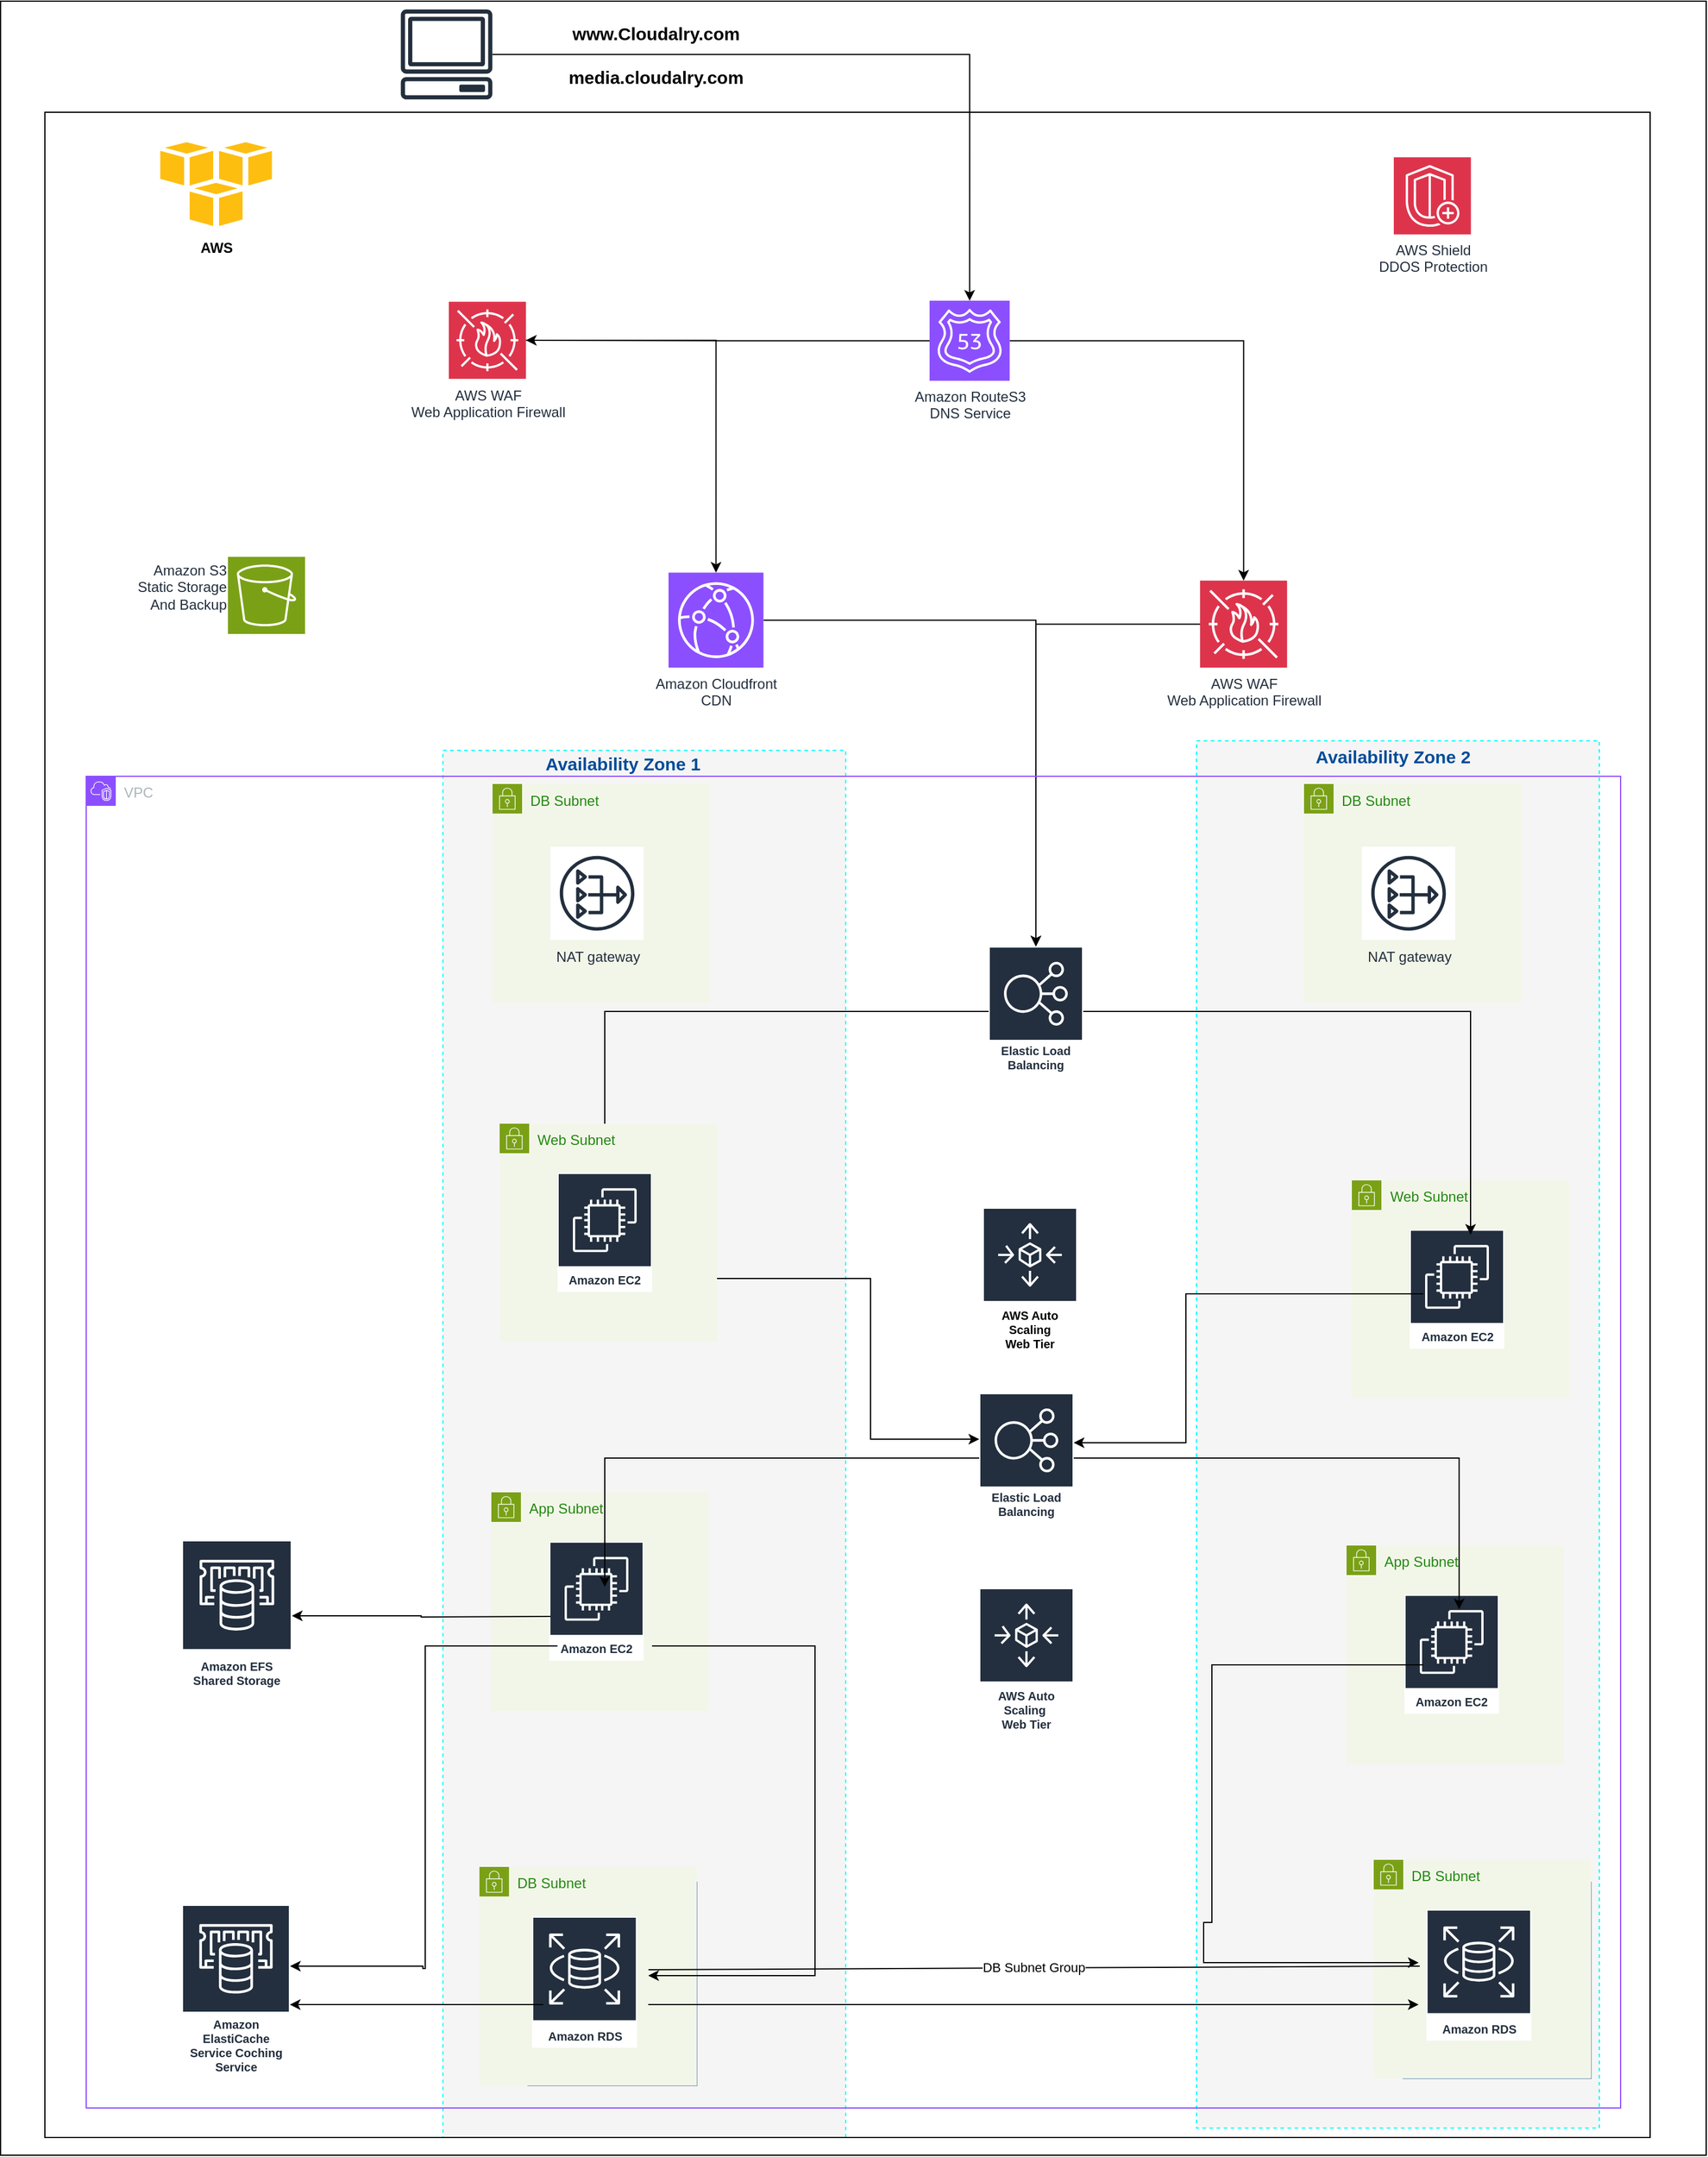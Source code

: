 <mxfile version="24.7.14">
  <diagram name="Trang-1" id="BCW86AvQRxxNYKVffXOL">
    <mxGraphModel dx="3932" dy="2974" grid="0" gridSize="10" guides="0" tooltips="1" connect="1" arrows="1" fold="1" page="1" pageScale="1" pageWidth="827" pageHeight="1169" math="0" shadow="0">
      <root>
        <mxCell id="0" />
        <mxCell id="1" parent="0" />
        <mxCell id="HA4qfqaHJR27PfEg_uMK-111" value="" style="rounded=0;whiteSpace=wrap;html=1;fillColor=#f5f5f5;fontColor=#333333;strokeColor=#00FFFF;dashed=1;" vertex="1" parent="1">
          <mxGeometry x="-83" width="341" height="1174" as="geometry" />
        </mxCell>
        <mxCell id="HA4qfqaHJR27PfEg_uMK-110" value="" style="rounded=0;whiteSpace=wrap;html=1;fillColor=#f5f5f5;fontColor=#333333;strokeColor=#00FFFF;dashed=1;" vertex="1" parent="1">
          <mxGeometry x="555" y="-8" width="341" height="1174" as="geometry" />
        </mxCell>
        <mxCell id="HA4qfqaHJR27PfEg_uMK-103" style="edgeStyle=orthogonalEdgeStyle;rounded=0;orthogonalLoop=1;jettySize=auto;html=1;" edge="1" parent="1" source="HA4qfqaHJR27PfEg_uMK-73" target="HA4qfqaHJR27PfEg_uMK-24">
          <mxGeometry relative="1" as="geometry">
            <mxPoint x="399.983" y="-369" as="targetPoint" />
          </mxGeometry>
        </mxCell>
        <mxCell id="HA4qfqaHJR27PfEg_uMK-104" style="edgeStyle=orthogonalEdgeStyle;rounded=0;orthogonalLoop=1;jettySize=auto;html=1;" edge="1" parent="1" source="HA4qfqaHJR27PfEg_uMK-74" target="HA4qfqaHJR27PfEg_uMK-24">
          <mxGeometry relative="1" as="geometry">
            <mxPoint x="399.983" y="-373" as="targetPoint" />
          </mxGeometry>
        </mxCell>
        <mxCell id="HA4qfqaHJR27PfEg_uMK-205" value="" style="rounded=0;whiteSpace=wrap;html=1;fillColor=none;" vertex="1" parent="1">
          <mxGeometry x="-420" y="-540" width="1359" height="1714" as="geometry" />
        </mxCell>
        <mxCell id="HA4qfqaHJR27PfEg_uMK-210" value="" style="rounded=0;whiteSpace=wrap;html=1;fillColor=none;" vertex="1" parent="1">
          <mxGeometry x="-457.5" y="-634" width="1444" height="1823" as="geometry" />
        </mxCell>
        <mxCell id="HA4qfqaHJR27PfEg_uMK-214" value="" style="group" vertex="1" connectable="0" parent="1">
          <mxGeometry x="-385" y="-21" width="1299" height="1170" as="geometry" />
        </mxCell>
        <mxCell id="HA4qfqaHJR27PfEg_uMK-47" value="" style="group;fillColor=#dae8fc;strokeColor=none;" vertex="1" connectable="0" parent="HA4qfqaHJR27PfEg_uMK-214">
          <mxGeometry x="1113" y="694" width="138" height="185" as="geometry" />
        </mxCell>
        <mxCell id="HA4qfqaHJR27PfEg_uMK-48" value="Amazon EC2" style="sketch=0;outlineConnect=0;fontColor=#232F3E;gradientColor=none;strokeColor=#ffffff;fillColor=#232F3E;dashed=0;verticalLabelPosition=middle;verticalAlign=bottom;align=center;html=1;whiteSpace=wrap;fontSize=10;fontStyle=1;spacing=3;shape=mxgraph.aws4.productIcon;prIcon=mxgraph.aws4.ec2;" vertex="1" parent="HA4qfqaHJR27PfEg_uMK-47">
          <mxGeometry x="19" y="51" width="80" height="100" as="geometry" />
        </mxCell>
        <mxCell id="HA4qfqaHJR27PfEg_uMK-49" value="&lt;b&gt;App Subnet&lt;/b&gt;" style="sketch=0;pointerEvents=1;shadow=0;dashed=0;html=1;strokeColor=none;labelPosition=right;verticalLabelPosition=middle;verticalAlign=middle;outlineConnect=0;align=left;shape=mxgraph.office.security.lock_protected;fillColor=#2072B8;" vertex="1" parent="HA4qfqaHJR27PfEg_uMK-47">
          <mxGeometry width="19" height="26" as="geometry" />
        </mxCell>
        <mxCell id="HA4qfqaHJR27PfEg_uMK-156" value="&lt;div&gt;&lt;div&gt;App Subnet&lt;/div&gt;&lt;/div&gt;&lt;div&gt;&lt;br&gt;&lt;/div&gt;" style="points=[[0,0],[0.25,0],[0.5,0],[0.75,0],[1,0],[1,0.25],[1,0.5],[1,0.75],[1,1],[0.75,1],[0.5,1],[0.25,1],[0,1],[0,0.75],[0,0.5],[0,0.25]];outlineConnect=0;gradientColor=none;html=1;whiteSpace=wrap;fontSize=12;fontStyle=0;container=1;pointerEvents=0;collapsible=0;recursiveResize=0;shape=mxgraph.aws4.group;grIcon=mxgraph.aws4.group_security_group;grStroke=0;strokeColor=#7AA116;fillColor=#F2F6E8;verticalAlign=top;align=left;spacingLeft=30;fontColor=#248814;dashed=0;" vertex="1" parent="HA4qfqaHJR27PfEg_uMK-47">
          <mxGeometry x="-46" width="184" height="185" as="geometry" />
        </mxCell>
        <mxCell id="HA4qfqaHJR27PfEg_uMK-157" value="" style="group;fillColor=none;strokeColor=none;" vertex="1" connectable="0" parent="HA4qfqaHJR27PfEg_uMK-156">
          <mxGeometry y="-22.0" width="99" height="152" as="geometry" />
        </mxCell>
        <mxCell id="HA4qfqaHJR27PfEg_uMK-158" value="Amazon EC2" style="sketch=0;outlineConnect=0;fontColor=#232F3E;gradientColor=none;strokeColor=#ffffff;fillColor=#232F3E;dashed=0;verticalLabelPosition=middle;verticalAlign=bottom;align=center;html=1;whiteSpace=wrap;fontSize=10;fontStyle=1;spacing=3;shape=mxgraph.aws4.productIcon;prIcon=mxgraph.aws4.ec2;" vertex="1" parent="HA4qfqaHJR27PfEg_uMK-157">
          <mxGeometry x="49" y="63.668" width="80" height="100.662" as="geometry" />
        </mxCell>
        <mxCell id="HA4qfqaHJR27PfEg_uMK-53" value="" style="group;fillColor=#dae8fc;strokeColor=none;" vertex="1" connectable="0" parent="HA4qfqaHJR27PfEg_uMK-214">
          <mxGeometry x="380" y="678" width="147" height="156" as="geometry" />
        </mxCell>
        <mxCell id="HA4qfqaHJR27PfEg_uMK-54" value="Amazon EC2" style="sketch=0;outlineConnect=0;fontColor=#232F3E;gradientColor=none;strokeColor=#ffffff;fillColor=#232F3E;dashed=0;verticalLabelPosition=middle;verticalAlign=bottom;align=center;html=1;whiteSpace=wrap;fontSize=10;fontStyle=1;spacing=3;shape=mxgraph.aws4.productIcon;prIcon=mxgraph.aws4.ec2;" vertex="1" parent="HA4qfqaHJR27PfEg_uMK-53">
          <mxGeometry x="19" y="51" width="80" height="100" as="geometry" />
        </mxCell>
        <mxCell id="HA4qfqaHJR27PfEg_uMK-55" value="&lt;b&gt;App Subnet&lt;/b&gt;" style="sketch=0;pointerEvents=1;shadow=0;dashed=0;html=1;strokeColor=none;labelPosition=right;verticalLabelPosition=middle;verticalAlign=middle;outlineConnect=0;align=left;shape=mxgraph.office.security.lock_protected;fillColor=#2072B8;" vertex="1" parent="HA4qfqaHJR27PfEg_uMK-53">
          <mxGeometry width="19" height="26" as="geometry" />
        </mxCell>
        <mxCell id="HA4qfqaHJR27PfEg_uMK-138" value="&lt;div&gt;&lt;div&gt;App Subnet&lt;/div&gt;&lt;/div&gt;&lt;div&gt;&lt;br&gt;&lt;/div&gt;" style="points=[[0,0],[0.25,0],[0.5,0],[0.75,0],[1,0],[1,0.25],[1,0.5],[1,0.75],[1,1],[0.75,1],[0.5,1],[0.25,1],[0,1],[0,0.75],[0,0.5],[0,0.25]];outlineConnect=0;gradientColor=none;html=1;whiteSpace=wrap;fontSize=12;fontStyle=0;container=1;pointerEvents=0;collapsible=0;recursiveResize=0;shape=mxgraph.aws4.group;grIcon=mxgraph.aws4.group_security_group;grStroke=0;strokeColor=#7AA116;fillColor=#F2F6E8;verticalAlign=top;align=left;spacingLeft=30;fontColor=#248814;dashed=0;" vertex="1" parent="HA4qfqaHJR27PfEg_uMK-53">
          <mxGeometry x="-37" y="-29" width="184" height="185" as="geometry" />
        </mxCell>
        <mxCell id="HA4qfqaHJR27PfEg_uMK-139" value="" style="group;fillColor=none;strokeColor=none;" vertex="1" connectable="0" parent="HA4qfqaHJR27PfEg_uMK-138">
          <mxGeometry y="-22.0" width="99" height="152" as="geometry" />
        </mxCell>
        <mxCell id="HA4qfqaHJR27PfEg_uMK-140" value="Amazon EC2" style="sketch=0;outlineConnect=0;fontColor=#232F3E;gradientColor=none;strokeColor=#ffffff;fillColor=#232F3E;dashed=0;verticalLabelPosition=middle;verticalAlign=bottom;align=center;html=1;whiteSpace=wrap;fontSize=10;fontStyle=1;spacing=3;shape=mxgraph.aws4.productIcon;prIcon=mxgraph.aws4.ec2;" vertex="1" parent="HA4qfqaHJR27PfEg_uMK-139">
          <mxGeometry x="49" y="63.668" width="80" height="100.662" as="geometry" />
        </mxCell>
        <mxCell id="HA4qfqaHJR27PfEg_uMK-41" value="" style="group;fillColor=none;strokeColor=none;" vertex="1" connectable="0" parent="HA4qfqaHJR27PfEg_uMK-214">
          <mxGeometry x="1113" y="380" width="142.5" height="189" as="geometry" />
        </mxCell>
        <mxCell id="HA4qfqaHJR27PfEg_uMK-42" value="Amazon EC2" style="sketch=0;outlineConnect=0;fontColor=#232F3E;gradientColor=none;strokeColor=#ffffff;fillColor=#232F3E;dashed=0;verticalLabelPosition=middle;verticalAlign=bottom;align=center;html=1;whiteSpace=wrap;fontSize=10;fontStyle=1;spacing=3;shape=mxgraph.aws4.productIcon;prIcon=mxgraph.aws4.ec2;" vertex="1" parent="HA4qfqaHJR27PfEg_uMK-41">
          <mxGeometry x="19" y="51" width="80" height="100" as="geometry" />
        </mxCell>
        <mxCell id="HA4qfqaHJR27PfEg_uMK-130" value="&lt;div&gt;Web Subnet&lt;div&gt;&lt;br&gt;&lt;/div&gt;&lt;/div&gt;" style="points=[[0,0],[0.25,0],[0.5,0],[0.75,0],[1,0],[1,0.25],[1,0.5],[1,0.75],[1,1],[0.75,1],[0.5,1],[0.25,1],[0,1],[0,0.75],[0,0.5],[0,0.25]];outlineConnect=0;gradientColor=none;html=1;whiteSpace=wrap;fontSize=12;fontStyle=0;container=1;pointerEvents=0;collapsible=0;recursiveResize=0;shape=mxgraph.aws4.group;grIcon=mxgraph.aws4.group_security_group;grStroke=0;strokeColor=#7AA116;fillColor=#F2F6E8;verticalAlign=top;align=left;spacingLeft=30;fontColor=#248814;dashed=0;" vertex="1" parent="HA4qfqaHJR27PfEg_uMK-41">
          <mxGeometry x="-41.5" y="5" width="184" height="184" as="geometry" />
        </mxCell>
        <mxCell id="HA4qfqaHJR27PfEg_uMK-131" value="" style="group;fillColor=none;strokeColor=none;" vertex="1" connectable="0" parent="HA4qfqaHJR27PfEg_uMK-130">
          <mxGeometry y="-22.0" width="99" height="152" as="geometry" />
        </mxCell>
        <mxCell id="HA4qfqaHJR27PfEg_uMK-132" value="Amazon EC2" style="sketch=0;outlineConnect=0;fontColor=#232F3E;gradientColor=none;strokeColor=#ffffff;fillColor=#232F3E;dashed=0;verticalLabelPosition=middle;verticalAlign=bottom;align=center;html=1;whiteSpace=wrap;fontSize=10;fontStyle=1;spacing=3;shape=mxgraph.aws4.productIcon;prIcon=mxgraph.aws4.ec2;" vertex="1" parent="HA4qfqaHJR27PfEg_uMK-131">
          <mxGeometry x="49" y="63.668" width="80" height="100.662" as="geometry" />
        </mxCell>
        <mxCell id="HA4qfqaHJR27PfEg_uMK-99" style="edgeStyle=orthogonalEdgeStyle;rounded=0;orthogonalLoop=1;jettySize=auto;html=1;" edge="1" parent="HA4qfqaHJR27PfEg_uMK-214" source="HA4qfqaHJR27PfEg_uMK-24" target="HA4qfqaHJR27PfEg_uMK-51">
          <mxGeometry relative="1" as="geometry">
            <mxPoint x="417.227" y="242" as="targetPoint" />
          </mxGeometry>
        </mxCell>
        <mxCell id="HA4qfqaHJR27PfEg_uMK-100" style="edgeStyle=orthogonalEdgeStyle;rounded=0;orthogonalLoop=1;jettySize=auto;html=1;" edge="1" parent="HA4qfqaHJR27PfEg_uMK-214" source="HA4qfqaHJR27PfEg_uMK-24" target="HA4qfqaHJR27PfEg_uMK-42">
          <mxGeometry relative="1" as="geometry">
            <mxPoint x="1095.222" y="242" as="targetPoint" />
          </mxGeometry>
        </mxCell>
        <mxCell id="HA4qfqaHJR27PfEg_uMK-24" value="Elastic Load Balancing" style="sketch=0;outlineConnect=0;fontColor=#232F3E;gradientColor=none;strokeColor=#ffffff;fillColor=#232F3E;dashed=0;verticalLabelPosition=middle;verticalAlign=bottom;align=center;html=1;whiteSpace=wrap;fontSize=10;fontStyle=1;spacing=3;shape=mxgraph.aws4.productIcon;prIcon=mxgraph.aws4.elastic_load_balancing;" vertex="1" parent="HA4qfqaHJR27PfEg_uMK-214">
          <mxGeometry x="764" y="187" width="80" height="110" as="geometry" />
        </mxCell>
        <mxCell id="HA4qfqaHJR27PfEg_uMK-101" style="edgeStyle=orthogonalEdgeStyle;rounded=0;orthogonalLoop=1;jettySize=auto;html=1;" edge="1" parent="HA4qfqaHJR27PfEg_uMK-214" source="HA4qfqaHJR27PfEg_uMK-25" target="HA4qfqaHJR27PfEg_uMK-54">
          <mxGeometry relative="1" as="geometry">
            <mxPoint x="430.298" y="620" as="targetPoint" />
          </mxGeometry>
        </mxCell>
        <mxCell id="HA4qfqaHJR27PfEg_uMK-102" style="edgeStyle=orthogonalEdgeStyle;rounded=0;orthogonalLoop=1;jettySize=auto;html=1;entryX=0.379;entryY=0.03;entryDx=0;entryDy=0;entryPerimeter=0;" edge="1" parent="HA4qfqaHJR27PfEg_uMK-214" source="HA4qfqaHJR27PfEg_uMK-25" target="HA4qfqaHJR27PfEg_uMK-48">
          <mxGeometry relative="1" as="geometry">
            <mxPoint x="1162.325" y="620" as="targetPoint" />
          </mxGeometry>
        </mxCell>
        <mxCell id="HA4qfqaHJR27PfEg_uMK-25" value="Elastic Load Balancing" style="sketch=0;outlineConnect=0;fontColor=#232F3E;gradientColor=none;strokeColor=#ffffff;fillColor=#232F3E;dashed=0;verticalLabelPosition=middle;verticalAlign=bottom;align=center;html=1;whiteSpace=wrap;fontSize=10;fontStyle=1;spacing=3;shape=mxgraph.aws4.productIcon;prIcon=mxgraph.aws4.elastic_load_balancing;" vertex="1" parent="HA4qfqaHJR27PfEg_uMK-214">
          <mxGeometry x="756" y="565" width="80" height="110" as="geometry" />
        </mxCell>
        <mxCell id="HA4qfqaHJR27PfEg_uMK-27" value="AWS Auto Scaling&lt;div&gt;Web Tier&lt;/div&gt;" style="sketch=0;outlineConnect=0;fontColor=default;gradientColor=none;strokeColor=#ffffff;fillColor=#232F3E;dashed=0;verticalLabelPosition=middle;verticalAlign=bottom;align=center;html=1;whiteSpace=wrap;fontSize=10;fontStyle=1;spacing=3;shape=mxgraph.aws4.productIcon;prIcon=mxgraph.aws4.autoscaling;labelBackgroundColor=none;" vertex="1" parent="HA4qfqaHJR27PfEg_uMK-214">
          <mxGeometry x="759" y="408" width="80" height="125" as="geometry" />
        </mxCell>
        <mxCell id="HA4qfqaHJR27PfEg_uMK-28" value="AWS Auto Scaling&amp;nbsp;&lt;br&gt;Web Tier" style="sketch=0;outlineConnect=0;fontColor=#232F3E;gradientColor=none;strokeColor=#ffffff;fillColor=#232F3E;dashed=0;verticalLabelPosition=middle;verticalAlign=bottom;align=center;html=1;whiteSpace=wrap;fontSize=10;fontStyle=1;spacing=3;shape=mxgraph.aws4.productIcon;prIcon=mxgraph.aws4.autoscaling;" vertex="1" parent="HA4qfqaHJR27PfEg_uMK-214">
          <mxGeometry x="756" y="730" width="80" height="125" as="geometry" />
        </mxCell>
        <mxCell id="HA4qfqaHJR27PfEg_uMK-57" value="" style="group;fillColor=#dae8fc;strokeColor=none;" vertex="1" connectable="0" parent="HA4qfqaHJR27PfEg_uMK-214">
          <mxGeometry x="385" y="88" width="96" height="118" as="geometry" />
        </mxCell>
        <mxCell id="HA4qfqaHJR27PfEg_uMK-35" value="NAT gateway" style="sketch=0;outlineConnect=0;fontColor=#232F3E;gradientColor=none;strokeColor=#232F3E;fillColor=#ffffff;dashed=0;verticalLabelPosition=bottom;verticalAlign=top;align=center;html=1;fontSize=12;fontStyle=0;aspect=fixed;shape=mxgraph.aws4.resourceIcon;resIcon=mxgraph.aws4.nat_gateway;" vertex="1" parent="HA4qfqaHJR27PfEg_uMK-57">
          <mxGeometry x="17" y="39" width="79" height="79" as="geometry" />
        </mxCell>
        <mxCell id="HA4qfqaHJR27PfEg_uMK-56" value="&lt;b&gt;Public Subnet&lt;/b&gt;" style="sketch=0;pointerEvents=1;shadow=0;dashed=0;html=1;strokeColor=none;labelPosition=right;verticalLabelPosition=middle;verticalAlign=middle;outlineConnect=0;align=left;shape=mxgraph.office.security.lock_protected;fillColor=#2072B8;" vertex="1" parent="HA4qfqaHJR27PfEg_uMK-57">
          <mxGeometry width="20.46" height="28" as="geometry" />
        </mxCell>
        <mxCell id="HA4qfqaHJR27PfEg_uMK-58" value="" style="group;fillColor=#dae8fc;strokeColor=none;" vertex="1" connectable="0" parent="HA4qfqaHJR27PfEg_uMK-214">
          <mxGeometry x="1107" y="83" width="96" height="118" as="geometry" />
        </mxCell>
        <mxCell id="HA4qfqaHJR27PfEg_uMK-59" value="NAT gateway" style="sketch=0;outlineConnect=0;fontColor=#232F3E;gradientColor=none;strokeColor=#232F3E;fillColor=#ffffff;dashed=0;verticalLabelPosition=bottom;verticalAlign=top;align=center;html=1;fontSize=12;fontStyle=0;aspect=fixed;shape=mxgraph.aws4.resourceIcon;resIcon=mxgraph.aws4.nat_gateway;" vertex="1" parent="HA4qfqaHJR27PfEg_uMK-58">
          <mxGeometry x="17" y="39" width="79" height="79" as="geometry" />
        </mxCell>
        <mxCell id="HA4qfqaHJR27PfEg_uMK-60" value="&lt;b&gt;Public Subnet&lt;/b&gt;" style="sketch=0;pointerEvents=1;shadow=0;dashed=0;html=1;strokeColor=none;labelPosition=right;verticalLabelPosition=middle;verticalAlign=middle;outlineConnect=0;align=left;shape=mxgraph.office.security.lock_protected;fillColor=#2072B8;" vertex="1" parent="HA4qfqaHJR27PfEg_uMK-58">
          <mxGeometry width="20.46" height="28" as="geometry" />
        </mxCell>
        <mxCell id="HA4qfqaHJR27PfEg_uMK-65" value="" style="group;fillColor=#dae8fc;strokeColor=#6c8ebf;" vertex="1" connectable="0" parent="HA4qfqaHJR27PfEg_uMK-214">
          <mxGeometry x="374" y="979" width="142.9" height="172" as="geometry" />
        </mxCell>
        <mxCell id="HA4qfqaHJR27PfEg_uMK-64" value="" style="group;fillColor=#dae8fc;strokeColor=#6c8ebf;" vertex="1" connectable="0" parent="HA4qfqaHJR27PfEg_uMK-65">
          <mxGeometry x="12" width="89.8" height="159" as="geometry" />
        </mxCell>
        <mxCell id="HA4qfqaHJR27PfEg_uMK-61" value="Amazon RDS" style="sketch=0;outlineConnect=0;fontColor=#232F3E;gradientColor=none;strokeColor=#ffffff;fillColor=#232F3E;dashed=0;verticalLabelPosition=middle;verticalAlign=bottom;align=center;html=1;whiteSpace=wrap;fontSize=10;fontStyle=1;spacing=3;shape=mxgraph.aws4.productIcon;prIcon=mxgraph.aws4.rds;" vertex="1" parent="HA4qfqaHJR27PfEg_uMK-64">
          <mxGeometry x="1" y="48" width="88.8" height="111" as="geometry" />
        </mxCell>
        <mxCell id="HA4qfqaHJR27PfEg_uMK-63" value="&lt;b&gt;DB Subnet&lt;/b&gt;" style="sketch=0;pointerEvents=1;shadow=0;dashed=0;html=1;strokeColor=none;labelPosition=right;verticalLabelPosition=middle;verticalAlign=middle;outlineConnect=0;align=left;shape=mxgraph.office.security.lock_protected;fillColor=#2072B8;" vertex="1" parent="HA4qfqaHJR27PfEg_uMK-65">
          <mxGeometry width="21.19" height="29" as="geometry" />
        </mxCell>
        <mxCell id="HA4qfqaHJR27PfEg_uMK-162" value="&lt;div&gt;&lt;div&gt;DB Subnet&lt;/div&gt;&lt;/div&gt;&lt;div&gt;&lt;br&gt;&lt;/div&gt;" style="points=[[0,0],[0.25,0],[0.5,0],[0.75,0],[1,0],[1,0.25],[1,0.5],[1,0.75],[1,1],[0.75,1],[0.5,1],[0.25,1],[0,1],[0,0.75],[0,0.5],[0,0.25]];outlineConnect=0;gradientColor=none;html=1;whiteSpace=wrap;fontSize=12;fontStyle=0;container=1;pointerEvents=0;collapsible=0;recursiveResize=0;shape=mxgraph.aws4.group;grIcon=mxgraph.aws4.group_security_group;grStroke=0;strokeColor=#7AA116;fillColor=#F2F6E8;verticalAlign=top;align=left;spacingLeft=30;fontColor=#248814;dashed=0;" vertex="1" parent="HA4qfqaHJR27PfEg_uMK-65">
          <mxGeometry x="-41.1" y="-13" width="184" height="185" as="geometry" />
        </mxCell>
        <mxCell id="HA4qfqaHJR27PfEg_uMK-163" value="" style="group;fillColor=none;strokeColor=none;" vertex="1" connectable="0" parent="HA4qfqaHJR27PfEg_uMK-162">
          <mxGeometry y="-22.0" width="133.4" height="175" as="geometry" />
        </mxCell>
        <mxCell id="HA4qfqaHJR27PfEg_uMK-164" value="Amazon EC2" style="sketch=0;outlineConnect=0;fontColor=#232F3E;gradientColor=none;strokeColor=#ffffff;fillColor=#232F3E;dashed=0;verticalLabelPosition=middle;verticalAlign=bottom;align=center;html=1;whiteSpace=wrap;fontSize=10;fontStyle=1;spacing=3;shape=mxgraph.aws4.productIcon;prIcon=mxgraph.aws4.ec2;" vertex="1" parent="HA4qfqaHJR27PfEg_uMK-163">
          <mxGeometry x="49" y="63.668" width="80" height="100.662" as="geometry" />
        </mxCell>
        <mxCell id="HA4qfqaHJR27PfEg_uMK-165" value="Amazon RDS" style="sketch=0;outlineConnect=0;fontColor=#232F3E;gradientColor=none;strokeColor=#ffffff;fillColor=#232F3E;dashed=0;verticalLabelPosition=middle;verticalAlign=bottom;align=center;html=1;whiteSpace=wrap;fontSize=10;fontStyle=1;spacing=3;shape=mxgraph.aws4.productIcon;prIcon=mxgraph.aws4.rds;" vertex="1" parent="HA4qfqaHJR27PfEg_uMK-163">
          <mxGeometry x="44.6" y="64" width="88.8" height="111" as="geometry" />
        </mxCell>
        <mxCell id="HA4qfqaHJR27PfEg_uMK-66" value="" style="group;fillColor=#dae8fc;strokeColor=#6c8ebf;" vertex="1" connectable="0" parent="HA4qfqaHJR27PfEg_uMK-214">
          <mxGeometry x="1115" y="979" width="159" height="166" as="geometry" />
        </mxCell>
        <mxCell id="HA4qfqaHJR27PfEg_uMK-67" value="" style="group;fillColor=#dae8fc;strokeColor=#6c8ebf;" vertex="1" connectable="0" parent="HA4qfqaHJR27PfEg_uMK-66">
          <mxGeometry x="12" width="147" height="166" as="geometry" />
        </mxCell>
        <mxCell id="HA4qfqaHJR27PfEg_uMK-68" value="Amazon RDS" style="sketch=0;outlineConnect=0;fontColor=#232F3E;gradientColor=none;strokeColor=#ffffff;fillColor=#232F3E;dashed=0;verticalLabelPosition=middle;verticalAlign=bottom;align=center;html=1;whiteSpace=wrap;fontSize=10;fontStyle=1;spacing=3;shape=mxgraph.aws4.productIcon;prIcon=mxgraph.aws4.rds;" vertex="1" parent="HA4qfqaHJR27PfEg_uMK-67">
          <mxGeometry x="1" y="48" width="88.8" height="111" as="geometry" />
        </mxCell>
        <mxCell id="HA4qfqaHJR27PfEg_uMK-186" value="&lt;div&gt;&lt;div&gt;DB Subnet&lt;/div&gt;&lt;/div&gt;&lt;div&gt;&lt;br&gt;&lt;/div&gt;" style="points=[[0,0],[0.25,0],[0.5,0],[0.75,0],[1,0],[1,0.25],[1,0.5],[1,0.75],[1,1],[0.75,1],[0.5,1],[0.25,1],[0,1],[0,0.75],[0,0.5],[0,0.25]];outlineConnect=0;gradientColor=none;html=1;whiteSpace=wrap;fontSize=12;fontStyle=0;container=1;pointerEvents=0;collapsible=0;recursiveResize=0;shape=mxgraph.aws4.group;grIcon=mxgraph.aws4.group_security_group;grStroke=0;strokeColor=#7AA116;fillColor=#F2F6E8;verticalAlign=top;align=left;spacingLeft=30;fontColor=#248814;dashed=0;" vertex="1" parent="HA4qfqaHJR27PfEg_uMK-67">
          <mxGeometry x="-37" y="-19" width="184" height="185" as="geometry" />
        </mxCell>
        <mxCell id="HA4qfqaHJR27PfEg_uMK-187" value="" style="group;fillColor=none;strokeColor=none;" vertex="1" connectable="0" parent="HA4qfqaHJR27PfEg_uMK-186">
          <mxGeometry y="-22.0" width="133.4" height="175" as="geometry" />
        </mxCell>
        <mxCell id="HA4qfqaHJR27PfEg_uMK-188" value="Amazon EC2" style="sketch=0;outlineConnect=0;fontColor=#232F3E;gradientColor=none;strokeColor=#ffffff;fillColor=#232F3E;dashed=0;verticalLabelPosition=middle;verticalAlign=bottom;align=center;html=1;whiteSpace=wrap;fontSize=10;fontStyle=1;spacing=3;shape=mxgraph.aws4.productIcon;prIcon=mxgraph.aws4.ec2;" vertex="1" parent="HA4qfqaHJR27PfEg_uMK-187">
          <mxGeometry x="49" y="63.668" width="80" height="100.662" as="geometry" />
        </mxCell>
        <mxCell id="HA4qfqaHJR27PfEg_uMK-189" value="Amazon RDS" style="sketch=0;outlineConnect=0;fontColor=#232F3E;gradientColor=none;strokeColor=#ffffff;fillColor=#232F3E;dashed=0;verticalLabelPosition=middle;verticalAlign=bottom;align=center;html=1;whiteSpace=wrap;fontSize=10;fontStyle=1;spacing=3;shape=mxgraph.aws4.productIcon;prIcon=mxgraph.aws4.rds;" vertex="1" parent="HA4qfqaHJR27PfEg_uMK-187">
          <mxGeometry x="44.6" y="64" width="88.8" height="111" as="geometry" />
        </mxCell>
        <mxCell id="HA4qfqaHJR27PfEg_uMK-71" value="Amazon EFS Shared Storage" style="sketch=0;outlineConnect=0;fontColor=#232F3E;gradientColor=none;strokeColor=#ffffff;fillColor=#232F3E;dashed=0;verticalLabelPosition=middle;verticalAlign=bottom;align=center;html=1;whiteSpace=wrap;fontSize=10;fontStyle=1;spacing=3;shape=mxgraph.aws4.productIcon;prIcon=mxgraph.aws4.elasticache;" vertex="1" parent="HA4qfqaHJR27PfEg_uMK-214">
          <mxGeometry x="81" y="689.5" width="93.1" height="128" as="geometry" />
        </mxCell>
        <mxCell id="HA4qfqaHJR27PfEg_uMK-72" value="Amazon ElastiCache Service Coching Service" style="sketch=0;outlineConnect=0;fontColor=#232F3E;gradientColor=none;strokeColor=#ffffff;fillColor=#232F3E;dashed=0;verticalLabelPosition=middle;verticalAlign=bottom;align=center;html=1;whiteSpace=wrap;fontSize=10;fontStyle=1;spacing=3;shape=mxgraph.aws4.productIcon;prIcon=mxgraph.aws4.elasticache;" vertex="1" parent="HA4qfqaHJR27PfEg_uMK-214">
          <mxGeometry x="81" y="998" width="91.54" height="147" as="geometry" />
        </mxCell>
        <mxCell id="HA4qfqaHJR27PfEg_uMK-83" style="edgeStyle=orthogonalEdgeStyle;rounded=0;orthogonalLoop=1;jettySize=auto;html=1;" edge="1" parent="HA4qfqaHJR27PfEg_uMK-214" source="HA4qfqaHJR27PfEg_uMK-61" target="HA4qfqaHJR27PfEg_uMK-68">
          <mxGeometry relative="1" as="geometry" />
        </mxCell>
        <mxCell id="HA4qfqaHJR27PfEg_uMK-84" style="edgeStyle=orthogonalEdgeStyle;rounded=0;orthogonalLoop=1;jettySize=auto;html=1;entryX=0.998;entryY=0.575;entryDx=0;entryDy=0;entryPerimeter=0;" edge="1" parent="HA4qfqaHJR27PfEg_uMK-214" source="HA4qfqaHJR27PfEg_uMK-61" target="HA4qfqaHJR27PfEg_uMK-72">
          <mxGeometry relative="1" as="geometry" />
        </mxCell>
        <mxCell id="HA4qfqaHJR27PfEg_uMK-85" style="edgeStyle=orthogonalEdgeStyle;rounded=0;orthogonalLoop=1;jettySize=auto;html=1;" edge="1" parent="HA4qfqaHJR27PfEg_uMK-214" source="HA4qfqaHJR27PfEg_uMK-54" target="HA4qfqaHJR27PfEg_uMK-61">
          <mxGeometry relative="1" as="geometry">
            <mxPoint x="477" y="1058" as="targetPoint" />
            <Array as="points">
              <mxPoint x="617" y="779" />
              <mxPoint x="617" y="1058" />
            </Array>
          </mxGeometry>
        </mxCell>
        <mxCell id="HA4qfqaHJR27PfEg_uMK-87" style="edgeStyle=orthogonalEdgeStyle;rounded=0;orthogonalLoop=1;jettySize=auto;html=1;" edge="1" parent="HA4qfqaHJR27PfEg_uMK-214" source="HA4qfqaHJR27PfEg_uMK-48" target="HA4qfqaHJR27PfEg_uMK-68">
          <mxGeometry relative="1" as="geometry">
            <mxPoint x="959" y="1047" as="targetPoint" />
            <Array as="points">
              <mxPoint x="953" y="795" />
              <mxPoint x="953" y="1013" />
              <mxPoint x="946" y="1013" />
              <mxPoint x="946" y="1047" />
            </Array>
          </mxGeometry>
        </mxCell>
        <mxCell id="HA4qfqaHJR27PfEg_uMK-93" value="DB Subnet Group" style="endArrow=none;html=1;rounded=0;entryX=0.011;entryY=0.207;entryDx=0;entryDy=0;entryPerimeter=0;exitX=1.002;exitY=0.234;exitDx=0;exitDy=0;exitPerimeter=0;" edge="1" parent="HA4qfqaHJR27PfEg_uMK-214" source="HA4qfqaHJR27PfEg_uMK-61" target="HA4qfqaHJR27PfEg_uMK-68">
          <mxGeometry width="50" height="50" relative="1" as="geometry">
            <mxPoint x="481" y="1029" as="sourcePoint" />
            <mxPoint x="801" y="691" as="targetPoint" />
          </mxGeometry>
        </mxCell>
        <mxCell id="HA4qfqaHJR27PfEg_uMK-94" style="edgeStyle=orthogonalEdgeStyle;rounded=0;orthogonalLoop=1;jettySize=auto;html=1;" edge="1" parent="HA4qfqaHJR27PfEg_uMK-214" target="HA4qfqaHJR27PfEg_uMK-71">
          <mxGeometry relative="1" as="geometry">
            <mxPoint x="393" y="754" as="sourcePoint" />
          </mxGeometry>
        </mxCell>
        <mxCell id="HA4qfqaHJR27PfEg_uMK-95" style="edgeStyle=orthogonalEdgeStyle;rounded=0;orthogonalLoop=1;jettySize=auto;html=1;" edge="1" parent="HA4qfqaHJR27PfEg_uMK-214" source="HA4qfqaHJR27PfEg_uMK-54" target="HA4qfqaHJR27PfEg_uMK-72">
          <mxGeometry relative="1" as="geometry">
            <mxPoint x="287" y="1050" as="targetPoint" />
            <Array as="points">
              <mxPoint x="287" y="779" />
              <mxPoint x="287" y="1052" />
              <mxPoint x="285" y="1052" />
              <mxPoint x="285" y="1050" />
            </Array>
          </mxGeometry>
        </mxCell>
        <mxCell id="HA4qfqaHJR27PfEg_uMK-96" style="edgeStyle=orthogonalEdgeStyle;rounded=0;orthogonalLoop=1;jettySize=auto;html=1;" edge="1" parent="HA4qfqaHJR27PfEg_uMK-214" source="HA4qfqaHJR27PfEg_uMK-51" target="HA4qfqaHJR27PfEg_uMK-25">
          <mxGeometry relative="1" as="geometry">
            <mxPoint x="664" y="606" as="targetPoint" />
            <Array as="points">
              <mxPoint x="664" y="468" />
              <mxPoint x="664" y="604" />
            </Array>
          </mxGeometry>
        </mxCell>
        <mxCell id="HA4qfqaHJR27PfEg_uMK-97" style="edgeStyle=orthogonalEdgeStyle;rounded=0;orthogonalLoop=1;jettySize=auto;html=1;" edge="1" parent="HA4qfqaHJR27PfEg_uMK-214" source="HA4qfqaHJR27PfEg_uMK-42" target="HA4qfqaHJR27PfEg_uMK-25">
          <mxGeometry relative="1" as="geometry">
            <mxPoint x="933" y="618" as="targetPoint" />
            <Array as="points">
              <mxPoint x="931" y="481" />
              <mxPoint x="931" y="607" />
            </Array>
          </mxGeometry>
        </mxCell>
        <mxCell id="HA4qfqaHJR27PfEg_uMK-112" value="&lt;b&gt;&lt;font style=&quot;font-size: 15px;&quot; color=&quot;#004c99&quot;&gt;Availability Zone 1&lt;/font&gt;&lt;/b&gt;" style="text;html=1;align=center;verticalAlign=middle;resizable=0;points=[];autosize=1;strokeColor=none;fillColor=none;" vertex="1" parent="HA4qfqaHJR27PfEg_uMK-214">
          <mxGeometry x="379" y="17" width="149" height="30" as="geometry" />
        </mxCell>
        <mxCell id="HA4qfqaHJR27PfEg_uMK-113" value="&lt;b&gt;&lt;font style=&quot;font-size: 15px;&quot; color=&quot;#004c99&quot;&gt;Availability Zone 2&lt;/font&gt;&lt;/b&gt;" style="text;html=1;align=center;verticalAlign=middle;resizable=0;points=[];autosize=1;strokeColor=none;fillColor=none;" vertex="1" parent="HA4qfqaHJR27PfEg_uMK-214">
          <mxGeometry x="1031" y="11" width="149" height="30" as="geometry" />
        </mxCell>
        <mxCell id="HA4qfqaHJR27PfEg_uMK-117" value="VPC" style="points=[[0,0],[0.25,0],[0.5,0],[0.75,0],[1,0],[1,0.25],[1,0.5],[1,0.75],[1,1],[0.75,1],[0.5,1],[0.25,1],[0,1],[0,0.75],[0,0.5],[0,0.25]];outlineConnect=0;gradientColor=none;html=1;whiteSpace=wrap;fontSize=12;fontStyle=0;container=1;pointerEvents=0;collapsible=0;recursiveResize=0;shape=mxgraph.aws4.group;grIcon=mxgraph.aws4.group_vpc2;strokeColor=#8C4FFF;fillColor=none;verticalAlign=top;align=left;spacingLeft=30;fontColor=#AAB7B8;dashed=0;" vertex="1" parent="HA4qfqaHJR27PfEg_uMK-214">
          <mxGeometry y="43" width="1299" height="1127" as="geometry" />
        </mxCell>
        <mxCell id="HA4qfqaHJR27PfEg_uMK-120" value="&lt;div&gt;Web Subnet&lt;div&gt;&lt;br&gt;&lt;/div&gt;&lt;/div&gt;" style="points=[[0,0],[0.25,0],[0.5,0],[0.75,0],[1,0],[1,0.25],[1,0.5],[1,0.75],[1,1],[0.75,1],[0.5,1],[0.25,1],[0,1],[0,0.75],[0,0.5],[0,0.25]];outlineConnect=0;gradientColor=none;html=1;whiteSpace=wrap;fontSize=12;fontStyle=0;container=1;pointerEvents=0;collapsible=0;recursiveResize=0;shape=mxgraph.aws4.group;grIcon=mxgraph.aws4.group_security_group;grStroke=0;strokeColor=#7AA116;fillColor=#F2F6E8;verticalAlign=top;align=left;spacingLeft=30;fontColor=#248814;dashed=0;" vertex="1" parent="HA4qfqaHJR27PfEg_uMK-117">
          <mxGeometry x="350" y="294" width="184" height="184" as="geometry" />
        </mxCell>
        <mxCell id="HA4qfqaHJR27PfEg_uMK-50" value="" style="group;fillColor=none;strokeColor=none;" vertex="1" connectable="0" parent="HA4qfqaHJR27PfEg_uMK-120">
          <mxGeometry y="-22.0" width="99" height="152" as="geometry" />
        </mxCell>
        <mxCell id="HA4qfqaHJR27PfEg_uMK-51" value="Amazon EC2" style="sketch=0;outlineConnect=0;fontColor=#232F3E;gradientColor=none;strokeColor=#ffffff;fillColor=#232F3E;dashed=0;verticalLabelPosition=middle;verticalAlign=bottom;align=center;html=1;whiteSpace=wrap;fontSize=10;fontStyle=1;spacing=3;shape=mxgraph.aws4.productIcon;prIcon=mxgraph.aws4.ec2;" vertex="1" parent="HA4qfqaHJR27PfEg_uMK-50">
          <mxGeometry x="49" y="63.668" width="80" height="100.662" as="geometry" />
        </mxCell>
        <mxCell id="HA4qfqaHJR27PfEg_uMK-194" value="" style="group;fillColor=#dae8fc;strokeColor=none;" vertex="1" connectable="0" parent="HA4qfqaHJR27PfEg_uMK-214">
          <mxGeometry x="385" y="88" width="96" height="118" as="geometry" />
        </mxCell>
        <mxCell id="HA4qfqaHJR27PfEg_uMK-195" value="NAT gateway" style="sketch=0;outlineConnect=0;fontColor=#232F3E;gradientColor=none;strokeColor=#232F3E;fillColor=#ffffff;dashed=0;verticalLabelPosition=bottom;verticalAlign=top;align=center;html=1;fontSize=12;fontStyle=0;aspect=fixed;shape=mxgraph.aws4.resourceIcon;resIcon=mxgraph.aws4.nat_gateway;" vertex="1" parent="HA4qfqaHJR27PfEg_uMK-194">
          <mxGeometry x="17" y="39" width="79" height="79" as="geometry" />
        </mxCell>
        <mxCell id="HA4qfqaHJR27PfEg_uMK-196" value="&lt;b&gt;Public Subnet&lt;/b&gt;" style="sketch=0;pointerEvents=1;shadow=0;dashed=0;html=1;strokeColor=none;labelPosition=right;verticalLabelPosition=middle;verticalAlign=middle;outlineConnect=0;align=left;shape=mxgraph.office.security.lock_protected;fillColor=#2072B8;" vertex="1" parent="HA4qfqaHJR27PfEg_uMK-194">
          <mxGeometry width="20.46" height="28" as="geometry" />
        </mxCell>
        <mxCell id="HA4qfqaHJR27PfEg_uMK-190" value="&lt;div&gt;&lt;div&gt;DB Subnet&lt;/div&gt;&lt;/div&gt;&lt;div&gt;&lt;br&gt;&lt;/div&gt;" style="points=[[0,0],[0.25,0],[0.5,0],[0.75,0],[1,0],[1,0.25],[1,0.5],[1,0.75],[1,1],[0.75,1],[0.5,1],[0.25,1],[0,1],[0,0.75],[0,0.5],[0,0.25]];outlineConnect=0;gradientColor=none;html=1;whiteSpace=wrap;fontSize=12;fontStyle=0;container=1;pointerEvents=0;collapsible=0;recursiveResize=0;shape=mxgraph.aws4.group;grIcon=mxgraph.aws4.group_security_group;grStroke=0;strokeColor=#7AA116;fillColor=#F2F6E8;verticalAlign=top;align=left;spacingLeft=30;fontColor=#248814;dashed=0;" vertex="1" parent="HA4qfqaHJR27PfEg_uMK-214">
          <mxGeometry x="344" y="49.5" width="184" height="185" as="geometry" />
        </mxCell>
        <mxCell id="HA4qfqaHJR27PfEg_uMK-200" value="NAT gateway" style="sketch=0;outlineConnect=0;fontColor=#232F3E;gradientColor=none;strokeColor=#232F3E;fillColor=#ffffff;dashed=0;verticalLabelPosition=bottom;verticalAlign=top;align=center;html=1;fontSize=12;fontStyle=0;aspect=fixed;shape=mxgraph.aws4.resourceIcon;resIcon=mxgraph.aws4.nat_gateway;" vertex="1" parent="HA4qfqaHJR27PfEg_uMK-190">
          <mxGeometry x="49" y="53" width="79" height="79" as="geometry" />
        </mxCell>
        <mxCell id="HA4qfqaHJR27PfEg_uMK-203" value="&lt;div&gt;&lt;div&gt;DB Subnet&lt;/div&gt;&lt;/div&gt;&lt;div&gt;&lt;br&gt;&lt;/div&gt;" style="points=[[0,0],[0.25,0],[0.5,0],[0.75,0],[1,0],[1,0.25],[1,0.5],[1,0.75],[1,1],[0.75,1],[0.5,1],[0.25,1],[0,1],[0,0.75],[0,0.5],[0,0.25]];outlineConnect=0;gradientColor=none;html=1;whiteSpace=wrap;fontSize=12;fontStyle=0;container=1;pointerEvents=0;collapsible=0;recursiveResize=0;shape=mxgraph.aws4.group;grIcon=mxgraph.aws4.group_security_group;grStroke=0;strokeColor=#7AA116;fillColor=#F2F6E8;verticalAlign=top;align=left;spacingLeft=30;fontColor=#248814;dashed=0;" vertex="1" parent="HA4qfqaHJR27PfEg_uMK-214">
          <mxGeometry x="1031" y="49.5" width="184" height="185" as="geometry" />
        </mxCell>
        <mxCell id="HA4qfqaHJR27PfEg_uMK-204" value="NAT gateway" style="sketch=0;outlineConnect=0;fontColor=#232F3E;gradientColor=none;strokeColor=#232F3E;fillColor=#ffffff;dashed=0;verticalLabelPosition=bottom;verticalAlign=top;align=center;html=1;fontSize=12;fontStyle=0;aspect=fixed;shape=mxgraph.aws4.resourceIcon;resIcon=mxgraph.aws4.nat_gateway;" vertex="1" parent="HA4qfqaHJR27PfEg_uMK-203">
          <mxGeometry x="49" y="53" width="79" height="79" as="geometry" />
        </mxCell>
        <mxCell id="HA4qfqaHJR27PfEg_uMK-73" value="AWS WAF&lt;br&gt;Web Application Firewall" style="sketch=0;points=[[0,0,0],[0.25,0,0],[0.5,0,0],[0.75,0,0],[1,0,0],[0,1,0],[0.25,1,0],[0.5,1,0],[0.75,1,0],[1,1,0],[0,0.25,0],[0,0.5,0],[0,0.75,0],[1,0.25,0],[1,0.5,0],[1,0.75,0]];outlineConnect=0;fontColor=#232F3E;fillColor=#DD344C;strokeColor=#ffffff;dashed=0;verticalLabelPosition=bottom;verticalAlign=top;align=center;html=1;fontSize=12;fontStyle=0;aspect=fixed;shape=mxgraph.aws4.resourceIcon;resIcon=mxgraph.aws4.waf;" vertex="1" parent="1">
          <mxGeometry x="558" y="-143.65" width="73.65" height="73.65" as="geometry" />
        </mxCell>
        <mxCell id="HA4qfqaHJR27PfEg_uMK-74" value="Amazon Cloudfront&lt;br&gt;CDN" style="sketch=0;points=[[0,0,0],[0.25,0,0],[0.5,0,0],[0.75,0,0],[1,0,0],[0,1,0],[0.25,1,0],[0.5,1,0],[0.75,1,0],[1,1,0],[0,0.25,0],[0,0.5,0],[0,0.75,0],[1,0.25,0],[1,0.5,0],[1,0.75,0]];outlineConnect=0;fontColor=#232F3E;fillColor=#8C4FFF;strokeColor=#ffffff;dashed=0;verticalLabelPosition=bottom;verticalAlign=top;align=center;html=1;fontSize=12;fontStyle=0;aspect=fixed;shape=mxgraph.aws4.resourceIcon;resIcon=mxgraph.aws4.cloudfront;" vertex="1" parent="1">
          <mxGeometry x="108" y="-150.345" width="80.345" height="80.345" as="geometry" />
        </mxCell>
        <mxCell id="HA4qfqaHJR27PfEg_uMK-105" style="edgeStyle=orthogonalEdgeStyle;rounded=0;orthogonalLoop=1;jettySize=auto;html=1;" edge="1" parent="1" source="HA4qfqaHJR27PfEg_uMK-76" target="HA4qfqaHJR27PfEg_uMK-73">
          <mxGeometry relative="1" as="geometry">
            <mxPoint x="604.776" y="-346.604" as="targetPoint" />
          </mxGeometry>
        </mxCell>
        <mxCell id="HA4qfqaHJR27PfEg_uMK-76" value="Amazon RouteS3&lt;br&gt;DNS Service&lt;div&gt;&lt;br&gt;&lt;/div&gt;" style="sketch=0;points=[[0,0,0],[0.25,0,0],[0.5,0,0],[0.75,0,0],[1,0,0],[0,1,0],[0.25,1,0],[0.5,1,0],[0.75,1,0],[1,1,0],[0,0.25,0],[0,0.5,0],[0,0.75,0],[1,0.25,0],[1,0.5,0],[1,0.75,0]];outlineConnect=0;fontColor=#232F3E;fillColor=#8C4FFF;strokeColor=#ffffff;dashed=0;verticalLabelPosition=bottom;verticalAlign=top;align=center;html=1;fontSize=12;fontStyle=0;aspect=fixed;shape=mxgraph.aws4.resourceIcon;resIcon=mxgraph.aws4.route_53;" vertex="1" parent="1">
          <mxGeometry x="329" y="-380.5" width="67.791" height="67.791" as="geometry" />
        </mxCell>
        <mxCell id="HA4qfqaHJR27PfEg_uMK-108" style="edgeStyle=orthogonalEdgeStyle;rounded=0;orthogonalLoop=1;jettySize=auto;html=1;entryX=0.5;entryY=0;entryDx=0;entryDy=0;entryPerimeter=0;" edge="1" parent="1" source="HA4qfqaHJR27PfEg_uMK-77" target="HA4qfqaHJR27PfEg_uMK-74">
          <mxGeometry relative="1" as="geometry">
            <mxPoint x="158.588" y="-347.023" as="targetPoint" />
          </mxGeometry>
        </mxCell>
        <mxCell id="HA4qfqaHJR27PfEg_uMK-77" value="AWS WAF&lt;br&gt;Web Application Firewall&lt;div&gt;&lt;br&gt;&lt;/div&gt;" style="sketch=0;points=[[0,0,0],[0.25,0,0],[0.5,0,0],[0.75,0,0],[1,0,0],[0,1,0],[0.25,1,0],[0.5,1,0],[0.75,1,0],[1,1,0],[0,0.25,0],[0,0.5,0],[0,0.75,0],[1,0.25,0],[1,0.5,0],[1,0.75,0]];outlineConnect=0;fontColor=#232F3E;fillColor=#DD344C;strokeColor=#ffffff;dashed=0;verticalLabelPosition=bottom;verticalAlign=top;align=center;html=1;fontSize=12;fontStyle=0;aspect=fixed;shape=mxgraph.aws4.resourceIcon;resIcon=mxgraph.aws4.waf;" vertex="1" parent="1">
          <mxGeometry x="-78" y="-379.663" width="65.28" height="65.28" as="geometry" />
        </mxCell>
        <mxCell id="HA4qfqaHJR27PfEg_uMK-78" value="Amazon S3&lt;br&gt;Static Storage&lt;br&gt;And Backup&lt;div&gt;&lt;br&gt;&lt;/div&gt;" style="sketch=0;points=[[0,0,0],[0.25,0,0],[0.5,0,0],[0.75,0,0],[1,0,0],[0,1,0],[0.25,1,0],[0.5,1,0],[0.75,1,0],[1,1,0],[0,0.25,0],[0,0.5,0],[0,0.75,0],[1,0.25,0],[1,0.5,0],[1,0.75,0]];outlineConnect=0;fontColor=#232F3E;fillColor=#7AA116;strokeColor=#ffffff;dashed=0;verticalLabelPosition=middle;verticalAlign=middle;align=right;html=1;fontSize=12;fontStyle=0;aspect=fixed;shape=mxgraph.aws4.resourceIcon;resIcon=mxgraph.aws4.s3;labelPosition=left;" vertex="1" parent="1">
          <mxGeometry x="-265" y="-163.736" width="65.28" height="65.28" as="geometry" />
        </mxCell>
        <mxCell id="HA4qfqaHJR27PfEg_uMK-79" value="AWS Shield&lt;div&gt;DDOS Protection&lt;/div&gt;" style="sketch=0;points=[[0,0,0],[0.25,0,0],[0.5,0,0],[0.75,0,0],[1,0,0],[0,1,0],[0.25,1,0],[0.5,1,0],[0.75,1,0],[1,1,0],[0,0.25,0],[0,0.5,0],[0,0.75,0],[1,0.25,0],[1,0.5,0],[1,0.75,0]];outlineConnect=0;fontColor=#232F3E;fillColor=#DD344C;strokeColor=#ffffff;dashed=0;verticalLabelPosition=bottom;verticalAlign=top;align=center;html=1;fontSize=12;fontStyle=0;aspect=fixed;shape=mxgraph.aws4.resourceIcon;resIcon=mxgraph.aws4.shield;" vertex="1" parent="1">
          <mxGeometry x="722" y="-501.854" width="65.28" height="65.28" as="geometry" />
        </mxCell>
        <mxCell id="HA4qfqaHJR27PfEg_uMK-80" value="&lt;b&gt;AWS&lt;/b&gt;" style="dashed=0;outlineConnect=0;html=1;align=center;labelPosition=center;verticalLabelPosition=bottom;verticalAlign=top;shape=mxgraph.weblogos.aws" vertex="1" parent="1">
          <mxGeometry x="-327" y="-518.593" width="103.46" height="79.508" as="geometry" />
        </mxCell>
        <mxCell id="HA4qfqaHJR27PfEg_uMK-109" style="edgeStyle=orthogonalEdgeStyle;rounded=0;orthogonalLoop=1;jettySize=auto;html=1;entryX=0.5;entryY=0;entryDx=0;entryDy=0;entryPerimeter=0;" edge="1" parent="1" source="HA4qfqaHJR27PfEg_uMK-81" target="HA4qfqaHJR27PfEg_uMK-76">
          <mxGeometry relative="1" as="geometry">
            <mxPoint x="360.767" y="-652.92" as="targetPoint" />
          </mxGeometry>
        </mxCell>
        <mxCell id="HA4qfqaHJR27PfEg_uMK-81" value="" style="sketch=0;outlineConnect=0;fontColor=#232F3E;gradientColor=none;fillColor=#232F3D;strokeColor=none;dashed=0;verticalLabelPosition=bottom;verticalAlign=top;align=center;html=1;fontSize=12;fontStyle=0;aspect=fixed;pointerEvents=1;shape=mxgraph.aws4.client;" vertex="1" parent="1">
          <mxGeometry x="-119" y="-627" width="78.161" height="76.16" as="geometry" />
        </mxCell>
        <mxCell id="HA4qfqaHJR27PfEg_uMK-107" style="edgeStyle=orthogonalEdgeStyle;rounded=0;orthogonalLoop=1;jettySize=auto;html=1;entryX=1;entryY=0.5;entryDx=0;entryDy=0;entryPerimeter=0;" edge="1" parent="1" source="HA4qfqaHJR27PfEg_uMK-76" target="HA4qfqaHJR27PfEg_uMK-77">
          <mxGeometry relative="1" as="geometry" />
        </mxCell>
        <mxCell id="HA4qfqaHJR27PfEg_uMK-206" value="&lt;font style=&quot;font-size: 15px;&quot;&gt;&lt;b&gt;www.Cloudalry.com&lt;/b&gt;&lt;/font&gt;&lt;div style=&quot;font-size: 15px;&quot;&gt;&lt;br&gt;&lt;/div&gt;" style="text;html=1;align=center;verticalAlign=middle;resizable=0;points=[];autosize=1;strokeColor=none;fillColor=none;" vertex="1" parent="1">
          <mxGeometry x="17" y="-621.978" width="160" height="48" as="geometry" />
        </mxCell>
        <mxCell id="HA4qfqaHJR27PfEg_uMK-209" value="&lt;div style=&quot;font-size: 15px;&quot;&gt;&lt;b&gt;media.cloudalry.com&lt;/b&gt;&lt;/div&gt;&lt;div style=&quot;font-size: 15px;&quot;&gt;&lt;b&gt;&lt;br&gt;&lt;/b&gt;&lt;/div&gt;" style="text;html=1;align=center;verticalAlign=middle;resizable=0;points=[];autosize=1;strokeColor=none;fillColor=none;" vertex="1" parent="1">
          <mxGeometry x="14" y="-585.154" width="166" height="48" as="geometry" />
        </mxCell>
      </root>
    </mxGraphModel>
  </diagram>
</mxfile>